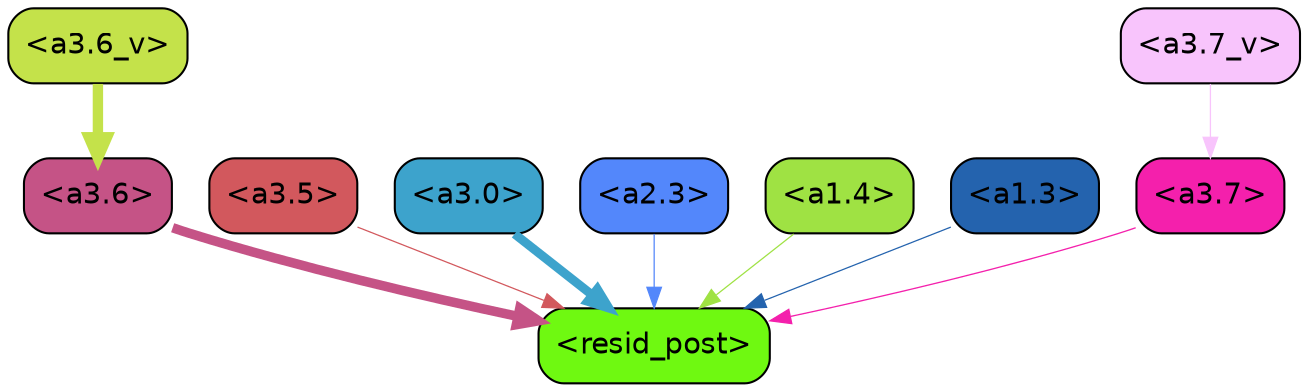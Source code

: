 strict digraph "" {
	graph [bgcolor=transparent,
		layout=dot,
		overlap=false,
		splines=true
	];
	"<a3.7>"	[color=black,
		fillcolor="#f420ac",
		fontname=Helvetica,
		shape=box,
		style="filled, rounded"];
	"<resid_post>"	[color=black,
		fillcolor="#6ff911",
		fontname=Helvetica,
		shape=box,
		style="filled, rounded"];
	"<a3.7>" -> "<resid_post>"	[color="#f420ac",
		penwidth=0.6239100098609924];
	"<a3.6>"	[color=black,
		fillcolor="#c55386",
		fontname=Helvetica,
		shape=box,
		style="filled, rounded"];
	"<a3.6>" -> "<resid_post>"	[color="#c55386",
		penwidth=4.569062113761902];
	"<a3.5>"	[color=black,
		fillcolor="#d2585d",
		fontname=Helvetica,
		shape=box,
		style="filled, rounded"];
	"<a3.5>" -> "<resid_post>"	[color="#d2585d",
		penwidth=0.6];
	"<a3.0>"	[color=black,
		fillcolor="#3da3cc",
		fontname=Helvetica,
		shape=box,
		style="filled, rounded"];
	"<a3.0>" -> "<resid_post>"	[color="#3da3cc",
		penwidth=4.283544182777405];
	"<a2.3>"	[color=black,
		fillcolor="#5387fb",
		fontname=Helvetica,
		shape=box,
		style="filled, rounded"];
	"<a2.3>" -> "<resid_post>"	[color="#5387fb",
		penwidth=0.6];
	"<a1.4>"	[color=black,
		fillcolor="#9fe243",
		fontname=Helvetica,
		shape=box,
		style="filled, rounded"];
	"<a1.4>" -> "<resid_post>"	[color="#9fe243",
		penwidth=0.6];
	"<a1.3>"	[color=black,
		fillcolor="#2463ae",
		fontname=Helvetica,
		shape=box,
		style="filled, rounded"];
	"<a1.3>" -> "<resid_post>"	[color="#2463ae",
		penwidth=0.6];
	"<a3.7_v>"	[color=black,
		fillcolor="#f8c4fc",
		fontname=Helvetica,
		shape=box,
		style="filled, rounded"];
	"<a3.7_v>" -> "<a3.7>"	[color="#f8c4fc",
		penwidth=0.6];
	"<a3.6_v>"	[color=black,
		fillcolor="#c4e24a",
		fontname=Helvetica,
		shape=box,
		style="filled, rounded"];
	"<a3.6_v>" -> "<a3.6>"	[color="#c4e24a",
		penwidth=4.981305837631226];
}
